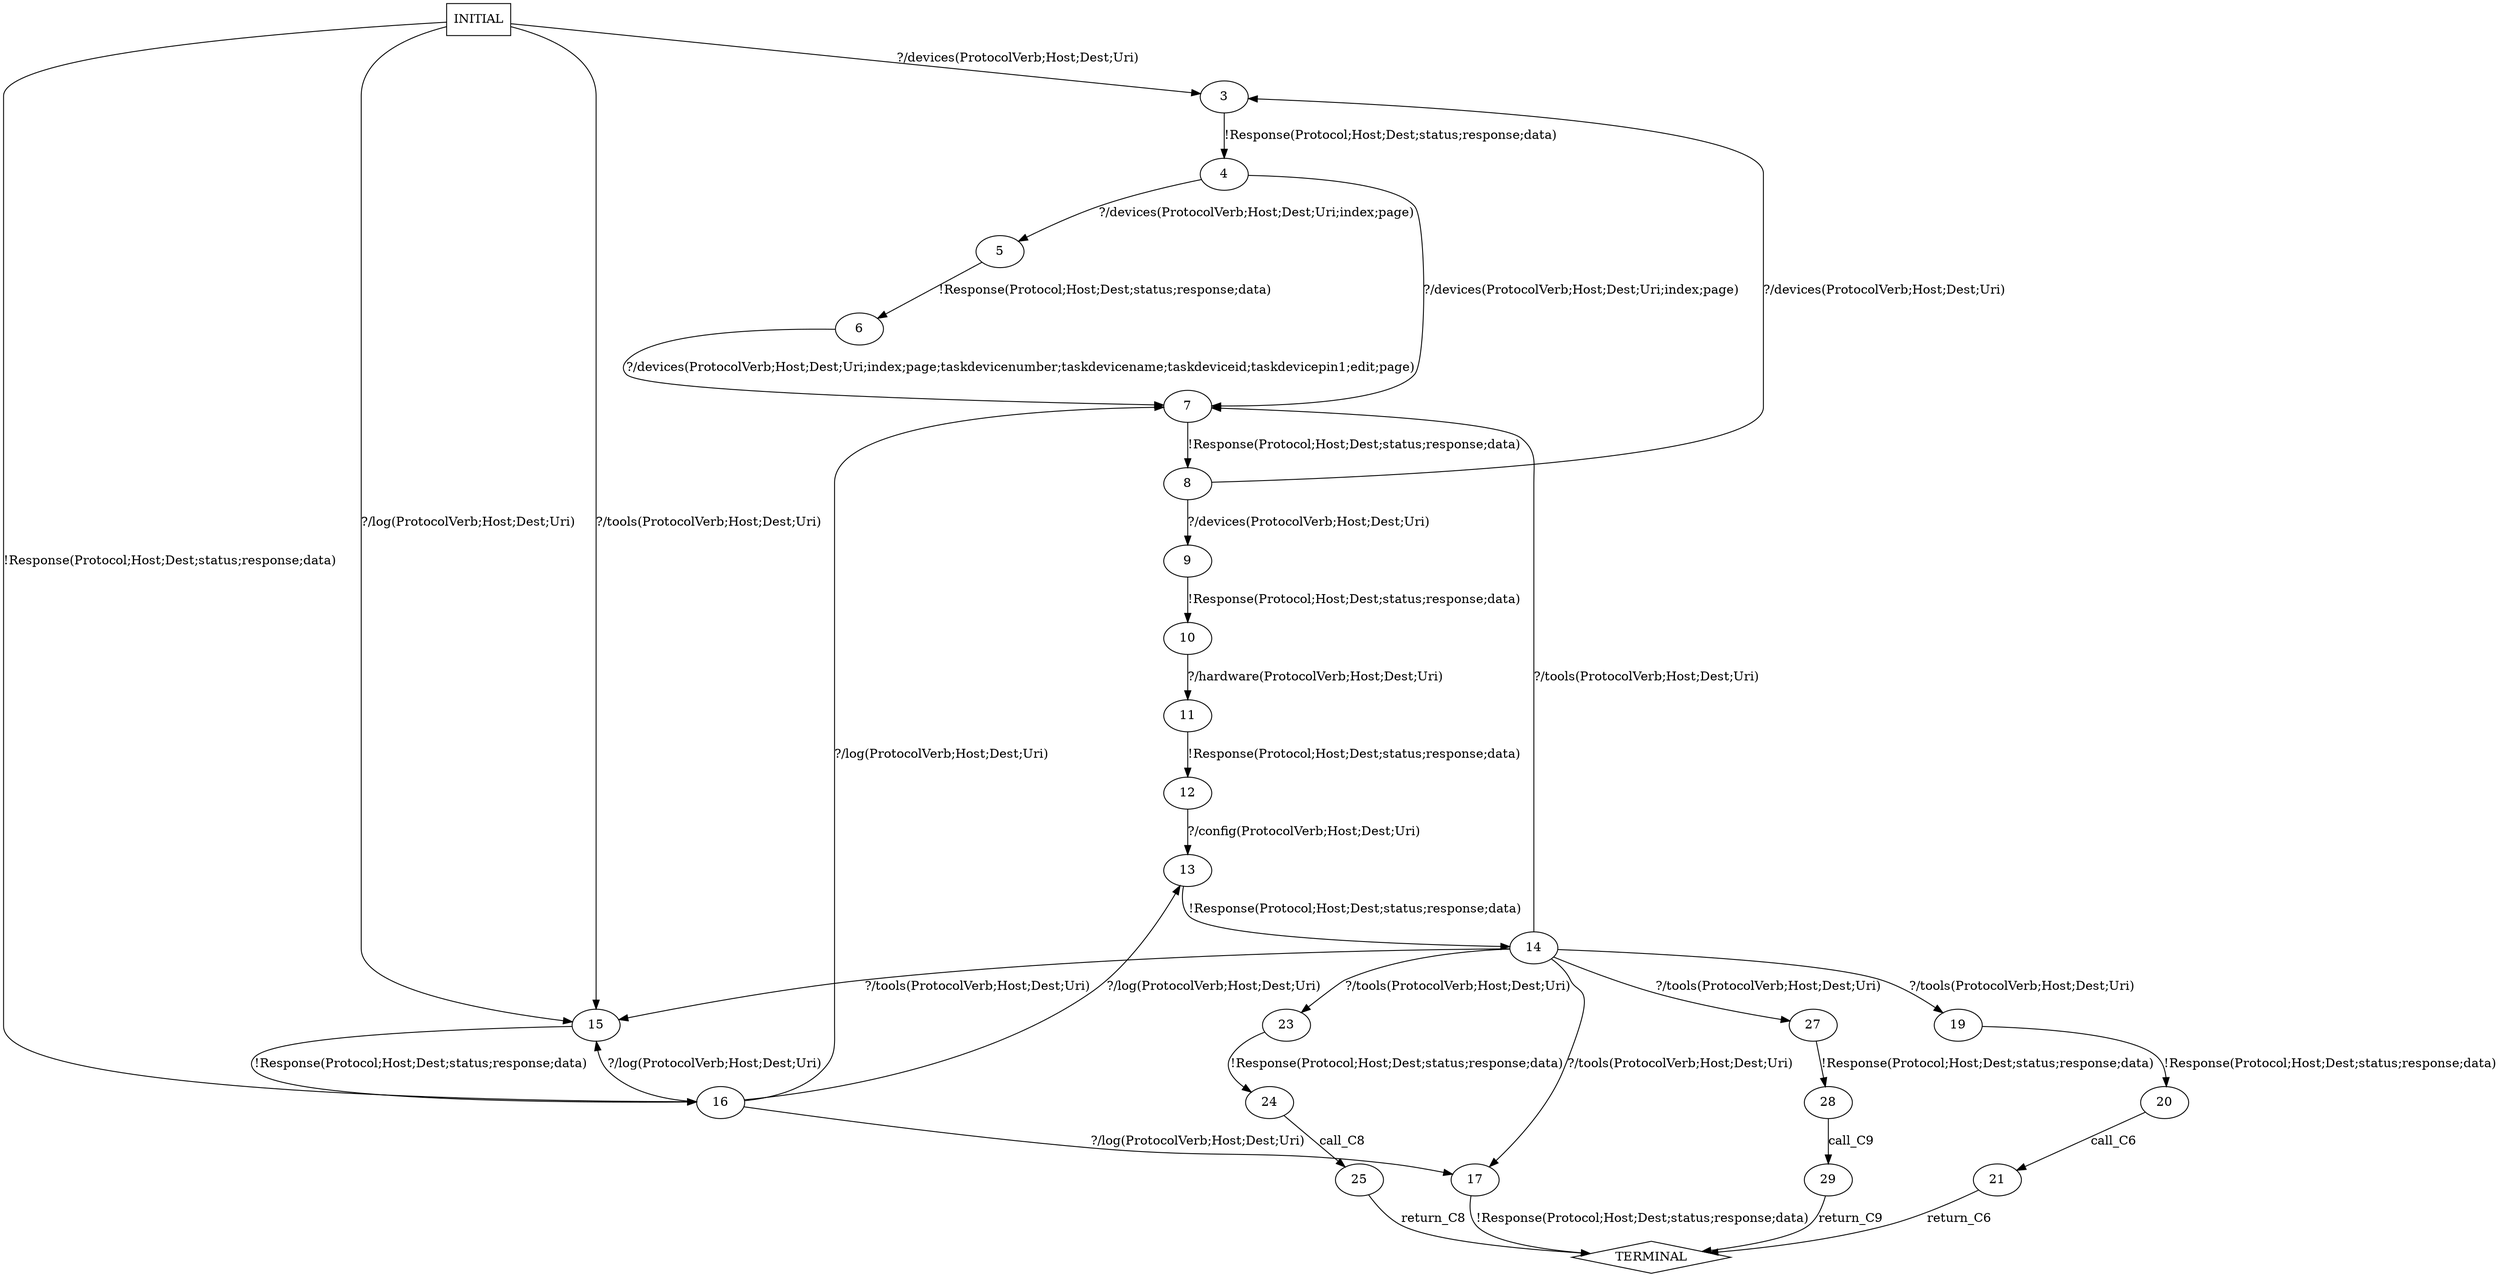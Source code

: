 digraph G {
  0 [label="INITIAL",shape=box];
  1 [label="TERMINAL",shape=diamond];
  3 [label="3"];
  4 [label="4"];
  5 [label="5"];
  6 [label="6"];
  7 [label="7"];
  8 [label="8"];
  9 [label="9"];
  10 [label="10"];
  11 [label="11"];
  12 [label="12"];
  13 [label="13"];
  14 [label="14"];
  15 [label="15"];
  16 [label="16"];
  17 [label="17"];
  19 [label="19"];
  20 [label="20"];
  21 [label="21"];
  23 [label="23"];
  24 [label="24"];
  25 [label="25"];
  27 [label="27"];
  28 [label="28"];
  29 [label="29"];
0->3 [label="?/devices(ProtocolVerb;Host;Dest;Uri)"];
3->4 [label="!Response(Protocol;Host;Dest;status;response;data)"];
4->5 [label="?/devices(ProtocolVerb;Host;Dest;Uri;index;page)"];
4->7 [label="?/devices(ProtocolVerb;Host;Dest;Uri;index;page)"];
5->6 [label="!Response(Protocol;Host;Dest;status;response;data)"];
6->7 [label="?/devices(ProtocolVerb;Host;Dest;Uri;index;page;taskdevicenumber;taskdevicename;taskdeviceid;taskdevicepin1;edit;page)"];
7->8 [label="!Response(Protocol;Host;Dest;status;response;data)"];
8->3 [label="?/devices(ProtocolVerb;Host;Dest;Uri)"];
8->9 [label="?/devices(ProtocolVerb;Host;Dest;Uri)"];
9->10 [label="!Response(Protocol;Host;Dest;status;response;data)"];
10->11 [label="?/hardware(ProtocolVerb;Host;Dest;Uri)"];
11->12 [label="!Response(Protocol;Host;Dest;status;response;data)"];
12->13 [label="?/config(ProtocolVerb;Host;Dest;Uri)"];
13->14 [label="!Response(Protocol;Host;Dest;status;response;data)"];
14->17 [label="?/tools(ProtocolVerb;Host;Dest;Uri)"];
14->27 [label="?/tools(ProtocolVerb;Host;Dest;Uri)"];
14->7 [label="?/tools(ProtocolVerb;Host;Dest;Uri)"];
14->23 [label="?/tools(ProtocolVerb;Host;Dest;Uri)"];
14->19 [label="?/tools(ProtocolVerb;Host;Dest;Uri)"];
14->15 [label="?/tools(ProtocolVerb;Host;Dest;Uri)"];
15->16 [label="!Response(Protocol;Host;Dest;status;response;data)"];
16->17 [label="?/log(ProtocolVerb;Host;Dest;Uri)"];
16->7 [label="?/log(ProtocolVerb;Host;Dest;Uri)"];
16->13 [label="?/log(ProtocolVerb;Host;Dest;Uri)"];
16->15 [label="?/log(ProtocolVerb;Host;Dest;Uri)"];
17->1 [label="!Response(Protocol;Host;Dest;status;response;data)"];
0->15 [label="?/log(ProtocolVerb;Host;Dest;Uri)"];
19->20 [label="!Response(Protocol;Host;Dest;status;response;data)"];
20->21  [label="call_C6"];
21->1  [label="return_C6"];
23->24 [label="!Response(Protocol;Host;Dest;status;response;data)"];
24->25  [label="call_C8"];
25->1  [label="return_C8"];
0->16 [label="!Response(Protocol;Host;Dest;status;response;data)"];
27->28 [label="!Response(Protocol;Host;Dest;status;response;data)"];
28->29  [label="call_C9"];
29->1  [label="return_C9"];
0->15 [label="?/tools(ProtocolVerb;Host;Dest;Uri)"];
}
